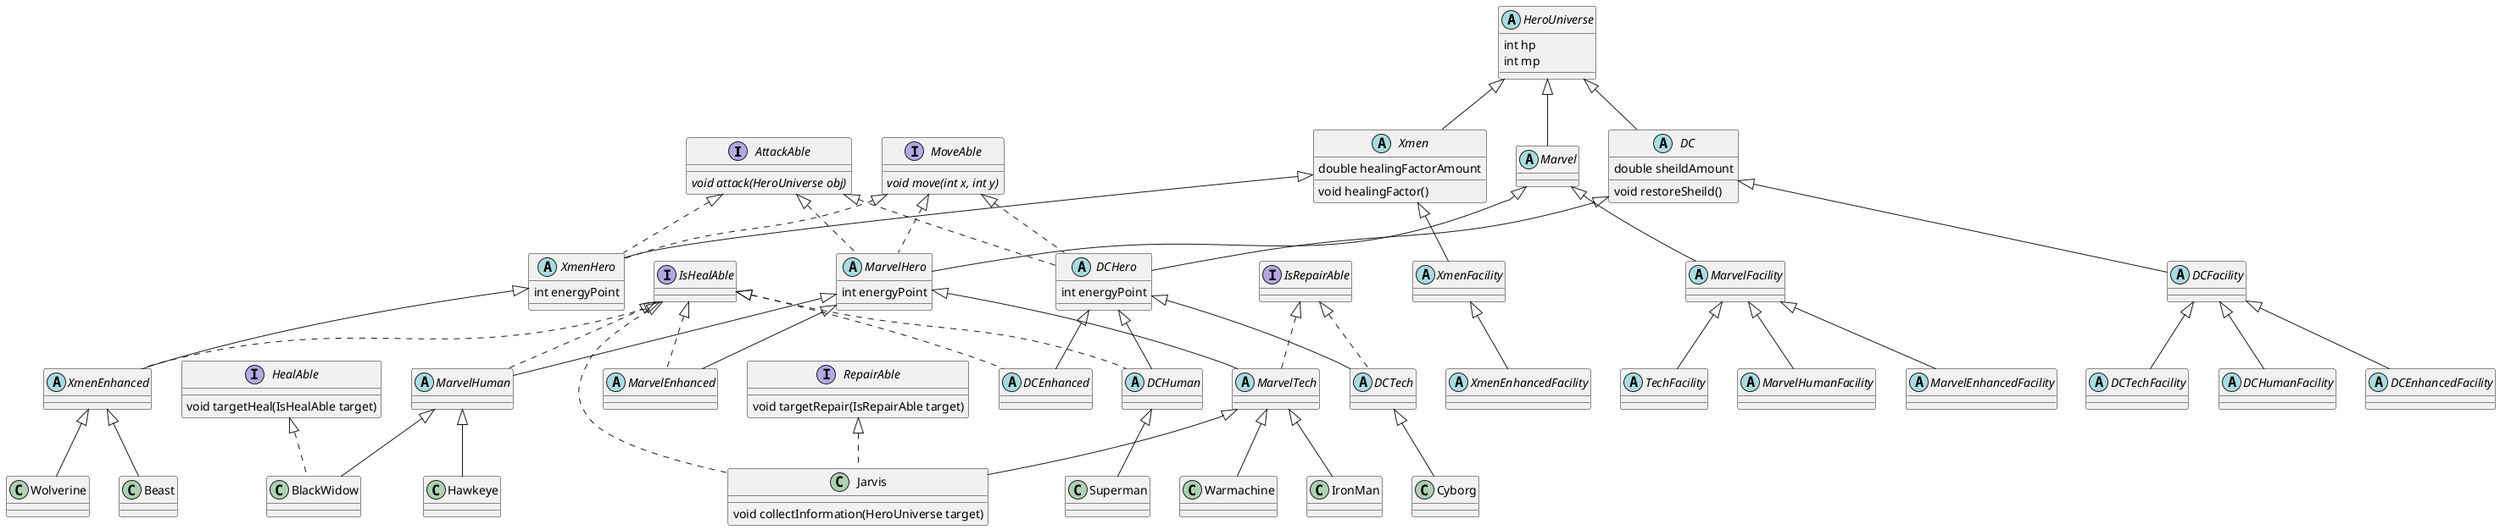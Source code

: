 @startuml
interface AttackAble {
{abstract} void attack(HeroUniverse obj)
}
interface MoveAble{
{abstract} void move(int x, int y)
}
interface HealAble{
void targetHeal(IsHealAble target)
}
interface IsHealAble{}
interface RepairAble{
void targetRepair(IsRepairAble target)
}
interface IsRepairAble{}
abstract class HeroUniverse{
int hp
int mp
}
abstract class Marvel extends HeroUniverse {
}

abstract class MarvelHero extends Marvel implements AttackAble, MoveAble {
int energyPoint
}

abstract class MarvelHuman extends MarvelHero implements IsHealAble {
}

abstract class MarvelEnhanced extends MarvelHero implements IsHealAble {
}

abstract class MarvelTech extends MarvelHero implements IsRepairAble {
}

abstract class MarvelFacility extends Marvel {
}

abstract class MarvelHumanFacility extends MarvelFacility {
}

abstract class MarvelEnhancedFacility extends MarvelFacility {
}

abstract class TechFacility extends MarvelFacility {
}

class Hawkeye extends MarvelHuman {
}
class BlackWidow extends MarvelHuman implements HealAble {
}

class IronMan extends MarvelTech {
}
class Warmachine extends MarvelTech {
}
class Jarvis extends MarvelTech implements IsHealAble, RepairAble {
void collectInformation(HeroUniverse target)
}

abstract class Xmen extends HeroUniverse {
double healingFactorAmount
void healingFactor()
}

abstract class XmenHero extends Xmen implements AttackAble, MoveAble {
int energyPoint
}


abstract class XmenEnhanced extends XmenHero implements IsHealAble {

}


abstract class XmenFacility extends Xmen {
}

abstract class XmenEnhancedFacility extends XmenFacility {
}

class Wolverine extends XmenEnhanced {
}
class Beast extends XmenEnhanced {
}

abstract class DC extends HeroUniverse {
double sheildAmount
void restoreSheild()
}

abstract class DCHero extends DC implements AttackAble, MoveAble {
int energyPoint
}

abstract class DCHuman extends DCHero implements IsHealAble {
}

abstract class DCEnhanced extends DCHero implements IsHealAble {
}

abstract class DCTech extends DCHero implements IsRepairAble {

}

abstract class DCFacility extends DC {
}

abstract class DCHumanFacility extends DCFacility {
}

abstract class DCEnhancedFacility extends DCFacility {
}

abstract class DCTechFacility extends DCFacility {
}

class Superman extends DCHuman {
}

class Cyborg extends DCTech {
}
@enduml

